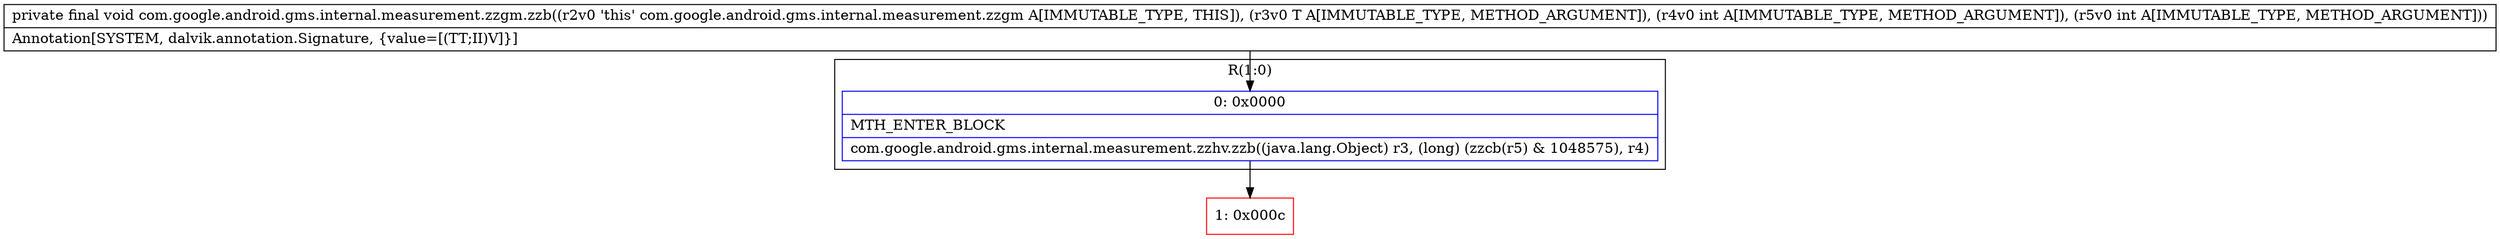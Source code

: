 digraph "CFG forcom.google.android.gms.internal.measurement.zzgm.zzb(Ljava\/lang\/Object;II)V" {
subgraph cluster_Region_1927676435 {
label = "R(1:0)";
node [shape=record,color=blue];
Node_0 [shape=record,label="{0\:\ 0x0000|MTH_ENTER_BLOCK\l|com.google.android.gms.internal.measurement.zzhv.zzb((java.lang.Object) r3, (long) (zzcb(r5) & 1048575), r4)\l}"];
}
Node_1 [shape=record,color=red,label="{1\:\ 0x000c}"];
MethodNode[shape=record,label="{private final void com.google.android.gms.internal.measurement.zzgm.zzb((r2v0 'this' com.google.android.gms.internal.measurement.zzgm A[IMMUTABLE_TYPE, THIS]), (r3v0 T A[IMMUTABLE_TYPE, METHOD_ARGUMENT]), (r4v0 int A[IMMUTABLE_TYPE, METHOD_ARGUMENT]), (r5v0 int A[IMMUTABLE_TYPE, METHOD_ARGUMENT]))  | Annotation[SYSTEM, dalvik.annotation.Signature, \{value=[(TT;II)V]\}]\l}"];
MethodNode -> Node_0;
Node_0 -> Node_1;
}

